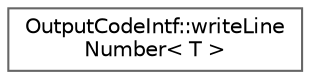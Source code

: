 digraph "Graphical Class Hierarchy"
{
 // INTERACTIVE_SVG=YES
 // LATEX_PDF_SIZE
  bgcolor="transparent";
  edge [fontname=Helvetica,fontsize=10,labelfontname=Helvetica,labelfontsize=10];
  node [fontname=Helvetica,fontsize=10,shape=box,height=0.2,width=0.4];
  rankdir="LR";
  Node0 [label="OutputCodeIntf::writeLine\lNumber\< T \>",height=0.2,width=0.4,color="grey40", fillcolor="white", style="filled",URL="$d4/de0/struct_output_code_intf_1_1write_line_number.html",tooltip=" "];
}
